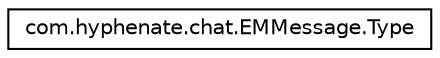 digraph "类继承关系图"
{
  edge [fontname="Helvetica",fontsize="10",labelfontname="Helvetica",labelfontsize="10"];
  node [fontname="Helvetica",fontsize="10",shape=record];
  rankdir="LR";
  Node1 [label="com.hyphenate.chat.EMMessage.Type",height=0.2,width=0.4,color="black", fillcolor="white", style="filled",URL="$enumcom_1_1hyphenate_1_1chat_1_1EMMessage_1_1Type.html"];
}
